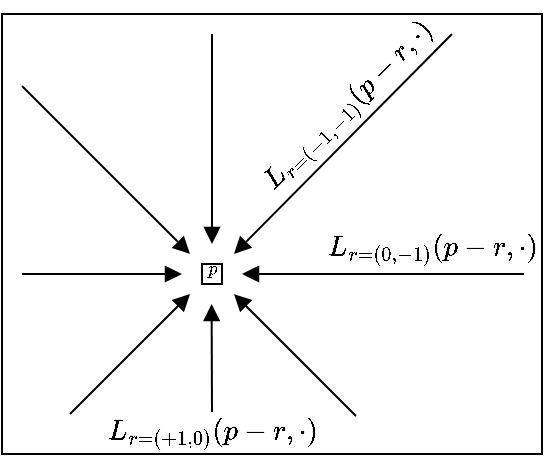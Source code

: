 <mxfile version="24.7.7">
  <diagram name="Page-1" id="2Z59CvOXw3mVbwXD6PZ8">
    <mxGraphModel dx="478" dy="260" grid="1" gridSize="10" guides="1" tooltips="1" connect="1" arrows="1" fold="1" page="1" pageScale="1" pageWidth="827" pageHeight="1169" math="1" shadow="0">
      <root>
        <mxCell id="0" />
        <mxCell id="1" parent="0" />
        <mxCell id="OTnEvxwR7agrQ4bNuaaH-11" value="\(p\)" style="text;html=1;align=center;verticalAlign=middle;whiteSpace=wrap;rounded=0;fontSize=8;" vertex="1" parent="1">
          <mxGeometry x="450" y="453" width="10" height="10" as="geometry" />
        </mxCell>
        <mxCell id="zfTgkXs_Cq0tGBAaUUya-2" value="" style="rounded=0;whiteSpace=wrap;html=1;fillColor=none;" parent="1" vertex="1">
          <mxGeometry x="350" y="330" width="270" height="220" as="geometry" />
        </mxCell>
        <mxCell id="zfTgkXs_Cq0tGBAaUUya-6" value="" style="endArrow=block;html=1;rounded=0;endFill=1;" parent="1" edge="1">
          <mxGeometry width="50" height="50" relative="1" as="geometry">
            <mxPoint x="360" y="460" as="sourcePoint" />
            <mxPoint x="440" y="460" as="targetPoint" />
          </mxGeometry>
        </mxCell>
        <mxCell id="zfTgkXs_Cq0tGBAaUUya-8" value="" style="endArrow=block;html=1;rounded=0;endFill=1;" parent="1" edge="1">
          <mxGeometry width="50" height="50" relative="1" as="geometry">
            <mxPoint x="611" y="460" as="sourcePoint" />
            <mxPoint x="470" y="460" as="targetPoint" />
          </mxGeometry>
        </mxCell>
        <mxCell id="zfTgkXs_Cq0tGBAaUUya-9" value="" style="endArrow=block;html=1;rounded=0;endFill=1;" parent="1" edge="1">
          <mxGeometry width="50" height="50" relative="1" as="geometry">
            <mxPoint x="455" y="529" as="sourcePoint" />
            <mxPoint x="454.8" y="475" as="targetPoint" />
          </mxGeometry>
        </mxCell>
        <mxCell id="zfTgkXs_Cq0tGBAaUUya-10" value="" style="endArrow=block;html=1;rounded=0;endFill=1;" parent="1" edge="1">
          <mxGeometry width="50" height="50" relative="1" as="geometry">
            <mxPoint x="384" y="530" as="sourcePoint" />
            <mxPoint x="444" y="470" as="targetPoint" />
          </mxGeometry>
        </mxCell>
        <mxCell id="zfTgkXs_Cq0tGBAaUUya-11" value="" style="endArrow=block;html=1;rounded=0;endFill=1;" parent="1" edge="1">
          <mxGeometry width="50" height="50" relative="1" as="geometry">
            <mxPoint x="455" y="340" as="sourcePoint" />
            <mxPoint x="455" y="445" as="targetPoint" />
          </mxGeometry>
        </mxCell>
        <mxCell id="zfTgkXs_Cq0tGBAaUUya-13" value="" style="endArrow=block;html=1;rounded=0;endFill=1;" parent="1" edge="1">
          <mxGeometry width="50" height="50" relative="1" as="geometry">
            <mxPoint x="527" y="531" as="sourcePoint" />
            <mxPoint x="466" y="470" as="targetPoint" />
          </mxGeometry>
        </mxCell>
        <mxCell id="zfTgkXs_Cq0tGBAaUUya-14" value="" style="endArrow=block;html=1;rounded=0;endFill=1;" parent="1" edge="1">
          <mxGeometry width="50" height="50" relative="1" as="geometry">
            <mxPoint x="575" y="340" as="sourcePoint" />
            <mxPoint x="466" y="450" as="targetPoint" />
          </mxGeometry>
        </mxCell>
        <mxCell id="zfTgkXs_Cq0tGBAaUUya-16" value="" style="endArrow=block;html=1;rounded=0;endFill=1;" parent="1" edge="1">
          <mxGeometry width="50" height="50" relative="1" as="geometry">
            <mxPoint x="360" y="366" as="sourcePoint" />
            <mxPoint x="444" y="450" as="targetPoint" />
          </mxGeometry>
        </mxCell>
        <mxCell id="zfTgkXs_Cq0tGBAaUUya-18" value="\(L_{r=(0,-1)}(p-r,\cdot)\)" style="text;html=1;align=center;verticalAlign=middle;whiteSpace=wrap;rounded=0;" parent="1" vertex="1">
          <mxGeometry x="510" y="428" width="110" height="38" as="geometry" />
        </mxCell>
        <mxCell id="zfTgkXs_Cq0tGBAaUUya-28" value="\(L_{r=(-1,-1)}(p-r,\cdot)\)" style="text;html=1;align=center;verticalAlign=middle;whiteSpace=wrap;rounded=0;rotation=-45;" parent="1" vertex="1">
          <mxGeometry x="468" y="357" width="110" height="38" as="geometry" />
        </mxCell>
        <mxCell id="zfTgkXs_Cq0tGBAaUUya-29" value="\(L_{r=(+1,0)}(p-r,\cdot)\)" style="text;html=1;align=center;verticalAlign=middle;whiteSpace=wrap;rounded=0;" parent="1" vertex="1">
          <mxGeometry x="400" y="520" width="110" height="38" as="geometry" />
        </mxCell>
        <mxCell id="OTnEvxwR7agrQ4bNuaaH-12" value="" style="whiteSpace=wrap;html=1;aspect=fixed;fillColor=none;" vertex="1" parent="1">
          <mxGeometry x="450" y="455" width="10" height="10" as="geometry" />
        </mxCell>
      </root>
    </mxGraphModel>
  </diagram>
</mxfile>
